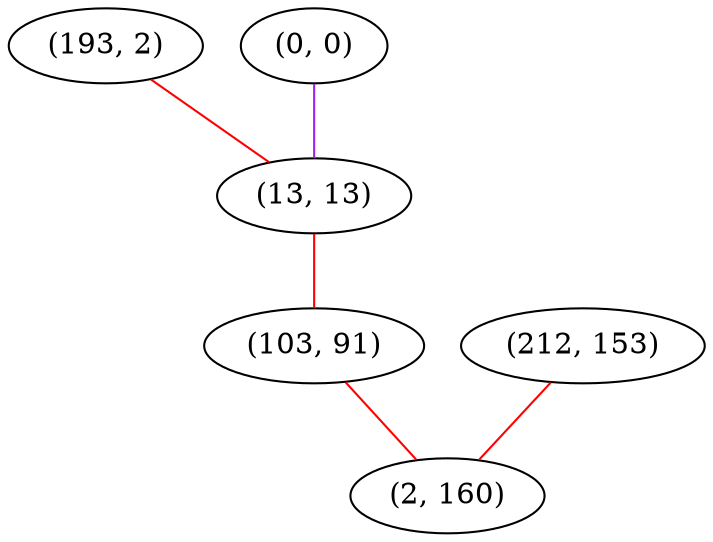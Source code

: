 graph "" {
"(193, 2)";
"(0, 0)";
"(212, 153)";
"(13, 13)";
"(103, 91)";
"(2, 160)";
"(193, 2)" -- "(13, 13)"  [color=red, key=0, weight=1];
"(0, 0)" -- "(13, 13)"  [color=purple, key=0, weight=4];
"(212, 153)" -- "(2, 160)"  [color=red, key=0, weight=1];
"(13, 13)" -- "(103, 91)"  [color=red, key=0, weight=1];
"(103, 91)" -- "(2, 160)"  [color=red, key=0, weight=1];
}
